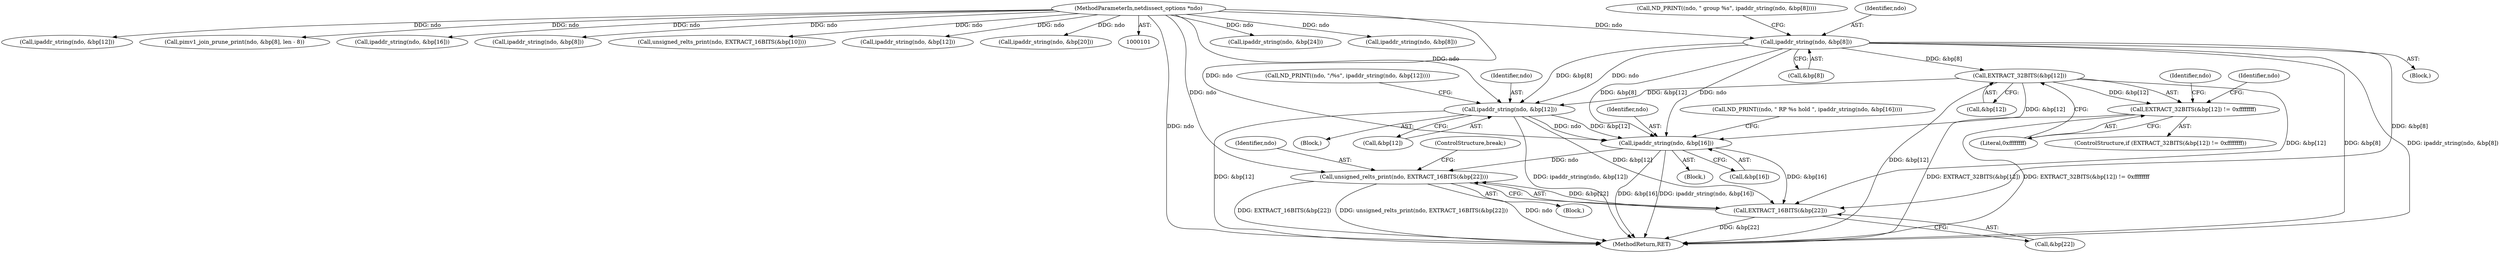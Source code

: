 digraph "0_tcpdump_5dc1860d8267b1e0cb78c9ffa2a40bea2fdb3ddc_2@array" {
"1000278" [label="(Call,ipaddr_string(ndo, &bp[8]))"];
"1000102" [label="(MethodParameterIn,netdissect_options *ndo)"];
"1000286" [label="(Call,EXTRACT_32BITS(&bp[12]))"];
"1000285" [label="(Call,EXTRACT_32BITS(&bp[12]) != 0xffffffff)"];
"1000297" [label="(Call,ipaddr_string(ndo, &bp[12]))"];
"1000308" [label="(Call,ipaddr_string(ndo, &bp[16]))"];
"1000314" [label="(Call,unsigned_relts_print(ndo, EXTRACT_16BITS(&bp[22])))"];
"1000316" [label="(Call,EXTRACT_16BITS(&bp[22]))"];
"1000306" [label="(Block,)"];
"1000287" [label="(Call,&bp[12])"];
"1000280" [label="(Call,&bp[8])"];
"1000316" [label="(Call,EXTRACT_16BITS(&bp[22]))"];
"1000309" [label="(Identifier,ndo)"];
"1000315" [label="(Identifier,ndo)"];
"1000321" [label="(ControlStructure,break;)"];
"1000229" [label="(Call,ipaddr_string(ndo, &bp[24]))"];
"1000249" [label="(Call,ipaddr_string(ndo, &bp[8]))"];
"1000278" [label="(Call,ipaddr_string(ndo, &bp[8]))"];
"1000294" [label="(Identifier,ndo)"];
"1000298" [label="(Identifier,ndo)"];
"1000360" [label="(Call,ipaddr_string(ndo, &bp[12]))"];
"1000317" [label="(Call,&bp[22])"];
"1000406" [label="(Call,pimv1_join_prune_print(ndo, &bp[8], len - 8))"];
"1000284" [label="(ControlStructure,if (EXTRACT_32BITS(&bp[12]) != 0xffffffff))"];
"1000299" [label="(Call,&bp[12])"];
"1000308" [label="(Call,ipaddr_string(ndo, &bp[16]))"];
"1000267" [label="(Block,)"];
"1000285" [label="(Call,EXTRACT_32BITS(&bp[12]) != 0xffffffff)"];
"1000276" [label="(Block,)"];
"1000305" [label="(Identifier,ndo)"];
"1000335" [label="(Call,ipaddr_string(ndo, &bp[16]))"];
"1000295" [label="(Block,)"];
"1000292" [label="(Call,ND_PRINT((ndo, \"/%s\", ipaddr_string(ndo, &bp[12]))))"];
"1000341" [label="(Call,ipaddr_string(ndo, &bp[8]))"];
"1000199" [label="(Call,unsigned_relts_print(ndo, EXTRACT_16BITS(&bp[10])))"];
"1000291" [label="(Literal,0xffffffff)"];
"1000310" [label="(Call,&bp[16])"];
"1000255" [label="(Call,ipaddr_string(ndo, &bp[12]))"];
"1000445" [label="(MethodReturn,RET)"];
"1000273" [label="(Call,ND_PRINT((ndo, \" group %s\", ipaddr_string(ndo, &bp[8]))))"];
"1000286" [label="(Call,EXTRACT_32BITS(&bp[12]))"];
"1000303" [label="(Call,ND_PRINT((ndo, \" RP %s hold \", ipaddr_string(ndo, &bp[16]))))"];
"1000223" [label="(Call,ipaddr_string(ndo, &bp[20]))"];
"1000297" [label="(Call,ipaddr_string(ndo, &bp[12]))"];
"1000279" [label="(Identifier,ndo)"];
"1000102" [label="(MethodParameterIn,netdissect_options *ndo)"];
"1000314" [label="(Call,unsigned_relts_print(ndo, EXTRACT_16BITS(&bp[22])))"];
"1000278" -> "1000276"  [label="AST: "];
"1000278" -> "1000280"  [label="CFG: "];
"1000279" -> "1000278"  [label="AST: "];
"1000280" -> "1000278"  [label="AST: "];
"1000273" -> "1000278"  [label="CFG: "];
"1000278" -> "1000445"  [label="DDG: &bp[8]"];
"1000278" -> "1000445"  [label="DDG: ipaddr_string(ndo, &bp[8])"];
"1000102" -> "1000278"  [label="DDG: ndo"];
"1000278" -> "1000286"  [label="DDG: &bp[8]"];
"1000278" -> "1000297"  [label="DDG: ndo"];
"1000278" -> "1000297"  [label="DDG: &bp[8]"];
"1000278" -> "1000308"  [label="DDG: ndo"];
"1000278" -> "1000308"  [label="DDG: &bp[8]"];
"1000278" -> "1000316"  [label="DDG: &bp[8]"];
"1000102" -> "1000101"  [label="AST: "];
"1000102" -> "1000445"  [label="DDG: ndo"];
"1000102" -> "1000199"  [label="DDG: ndo"];
"1000102" -> "1000223"  [label="DDG: ndo"];
"1000102" -> "1000229"  [label="DDG: ndo"];
"1000102" -> "1000249"  [label="DDG: ndo"];
"1000102" -> "1000255"  [label="DDG: ndo"];
"1000102" -> "1000297"  [label="DDG: ndo"];
"1000102" -> "1000308"  [label="DDG: ndo"];
"1000102" -> "1000314"  [label="DDG: ndo"];
"1000102" -> "1000335"  [label="DDG: ndo"];
"1000102" -> "1000341"  [label="DDG: ndo"];
"1000102" -> "1000360"  [label="DDG: ndo"];
"1000102" -> "1000406"  [label="DDG: ndo"];
"1000286" -> "1000285"  [label="AST: "];
"1000286" -> "1000287"  [label="CFG: "];
"1000287" -> "1000286"  [label="AST: "];
"1000291" -> "1000286"  [label="CFG: "];
"1000286" -> "1000445"  [label="DDG: &bp[12]"];
"1000286" -> "1000285"  [label="DDG: &bp[12]"];
"1000286" -> "1000297"  [label="DDG: &bp[12]"];
"1000286" -> "1000308"  [label="DDG: &bp[12]"];
"1000286" -> "1000316"  [label="DDG: &bp[12]"];
"1000285" -> "1000284"  [label="AST: "];
"1000285" -> "1000291"  [label="CFG: "];
"1000291" -> "1000285"  [label="AST: "];
"1000294" -> "1000285"  [label="CFG: "];
"1000305" -> "1000285"  [label="CFG: "];
"1000285" -> "1000445"  [label="DDG: EXTRACT_32BITS(&bp[12])"];
"1000285" -> "1000445"  [label="DDG: EXTRACT_32BITS(&bp[12]) != 0xffffffff"];
"1000297" -> "1000295"  [label="AST: "];
"1000297" -> "1000299"  [label="CFG: "];
"1000298" -> "1000297"  [label="AST: "];
"1000299" -> "1000297"  [label="AST: "];
"1000292" -> "1000297"  [label="CFG: "];
"1000297" -> "1000445"  [label="DDG: &bp[12]"];
"1000297" -> "1000445"  [label="DDG: ipaddr_string(ndo, &bp[12])"];
"1000297" -> "1000308"  [label="DDG: ndo"];
"1000297" -> "1000308"  [label="DDG: &bp[12]"];
"1000297" -> "1000316"  [label="DDG: &bp[12]"];
"1000308" -> "1000306"  [label="AST: "];
"1000308" -> "1000310"  [label="CFG: "];
"1000309" -> "1000308"  [label="AST: "];
"1000310" -> "1000308"  [label="AST: "];
"1000303" -> "1000308"  [label="CFG: "];
"1000308" -> "1000445"  [label="DDG: &bp[16]"];
"1000308" -> "1000445"  [label="DDG: ipaddr_string(ndo, &bp[16])"];
"1000308" -> "1000314"  [label="DDG: ndo"];
"1000308" -> "1000316"  [label="DDG: &bp[16]"];
"1000314" -> "1000267"  [label="AST: "];
"1000314" -> "1000316"  [label="CFG: "];
"1000315" -> "1000314"  [label="AST: "];
"1000316" -> "1000314"  [label="AST: "];
"1000321" -> "1000314"  [label="CFG: "];
"1000314" -> "1000445"  [label="DDG: ndo"];
"1000314" -> "1000445"  [label="DDG: EXTRACT_16BITS(&bp[22])"];
"1000314" -> "1000445"  [label="DDG: unsigned_relts_print(ndo, EXTRACT_16BITS(&bp[22]))"];
"1000316" -> "1000314"  [label="DDG: &bp[22]"];
"1000316" -> "1000317"  [label="CFG: "];
"1000317" -> "1000316"  [label="AST: "];
"1000316" -> "1000445"  [label="DDG: &bp[22]"];
}
